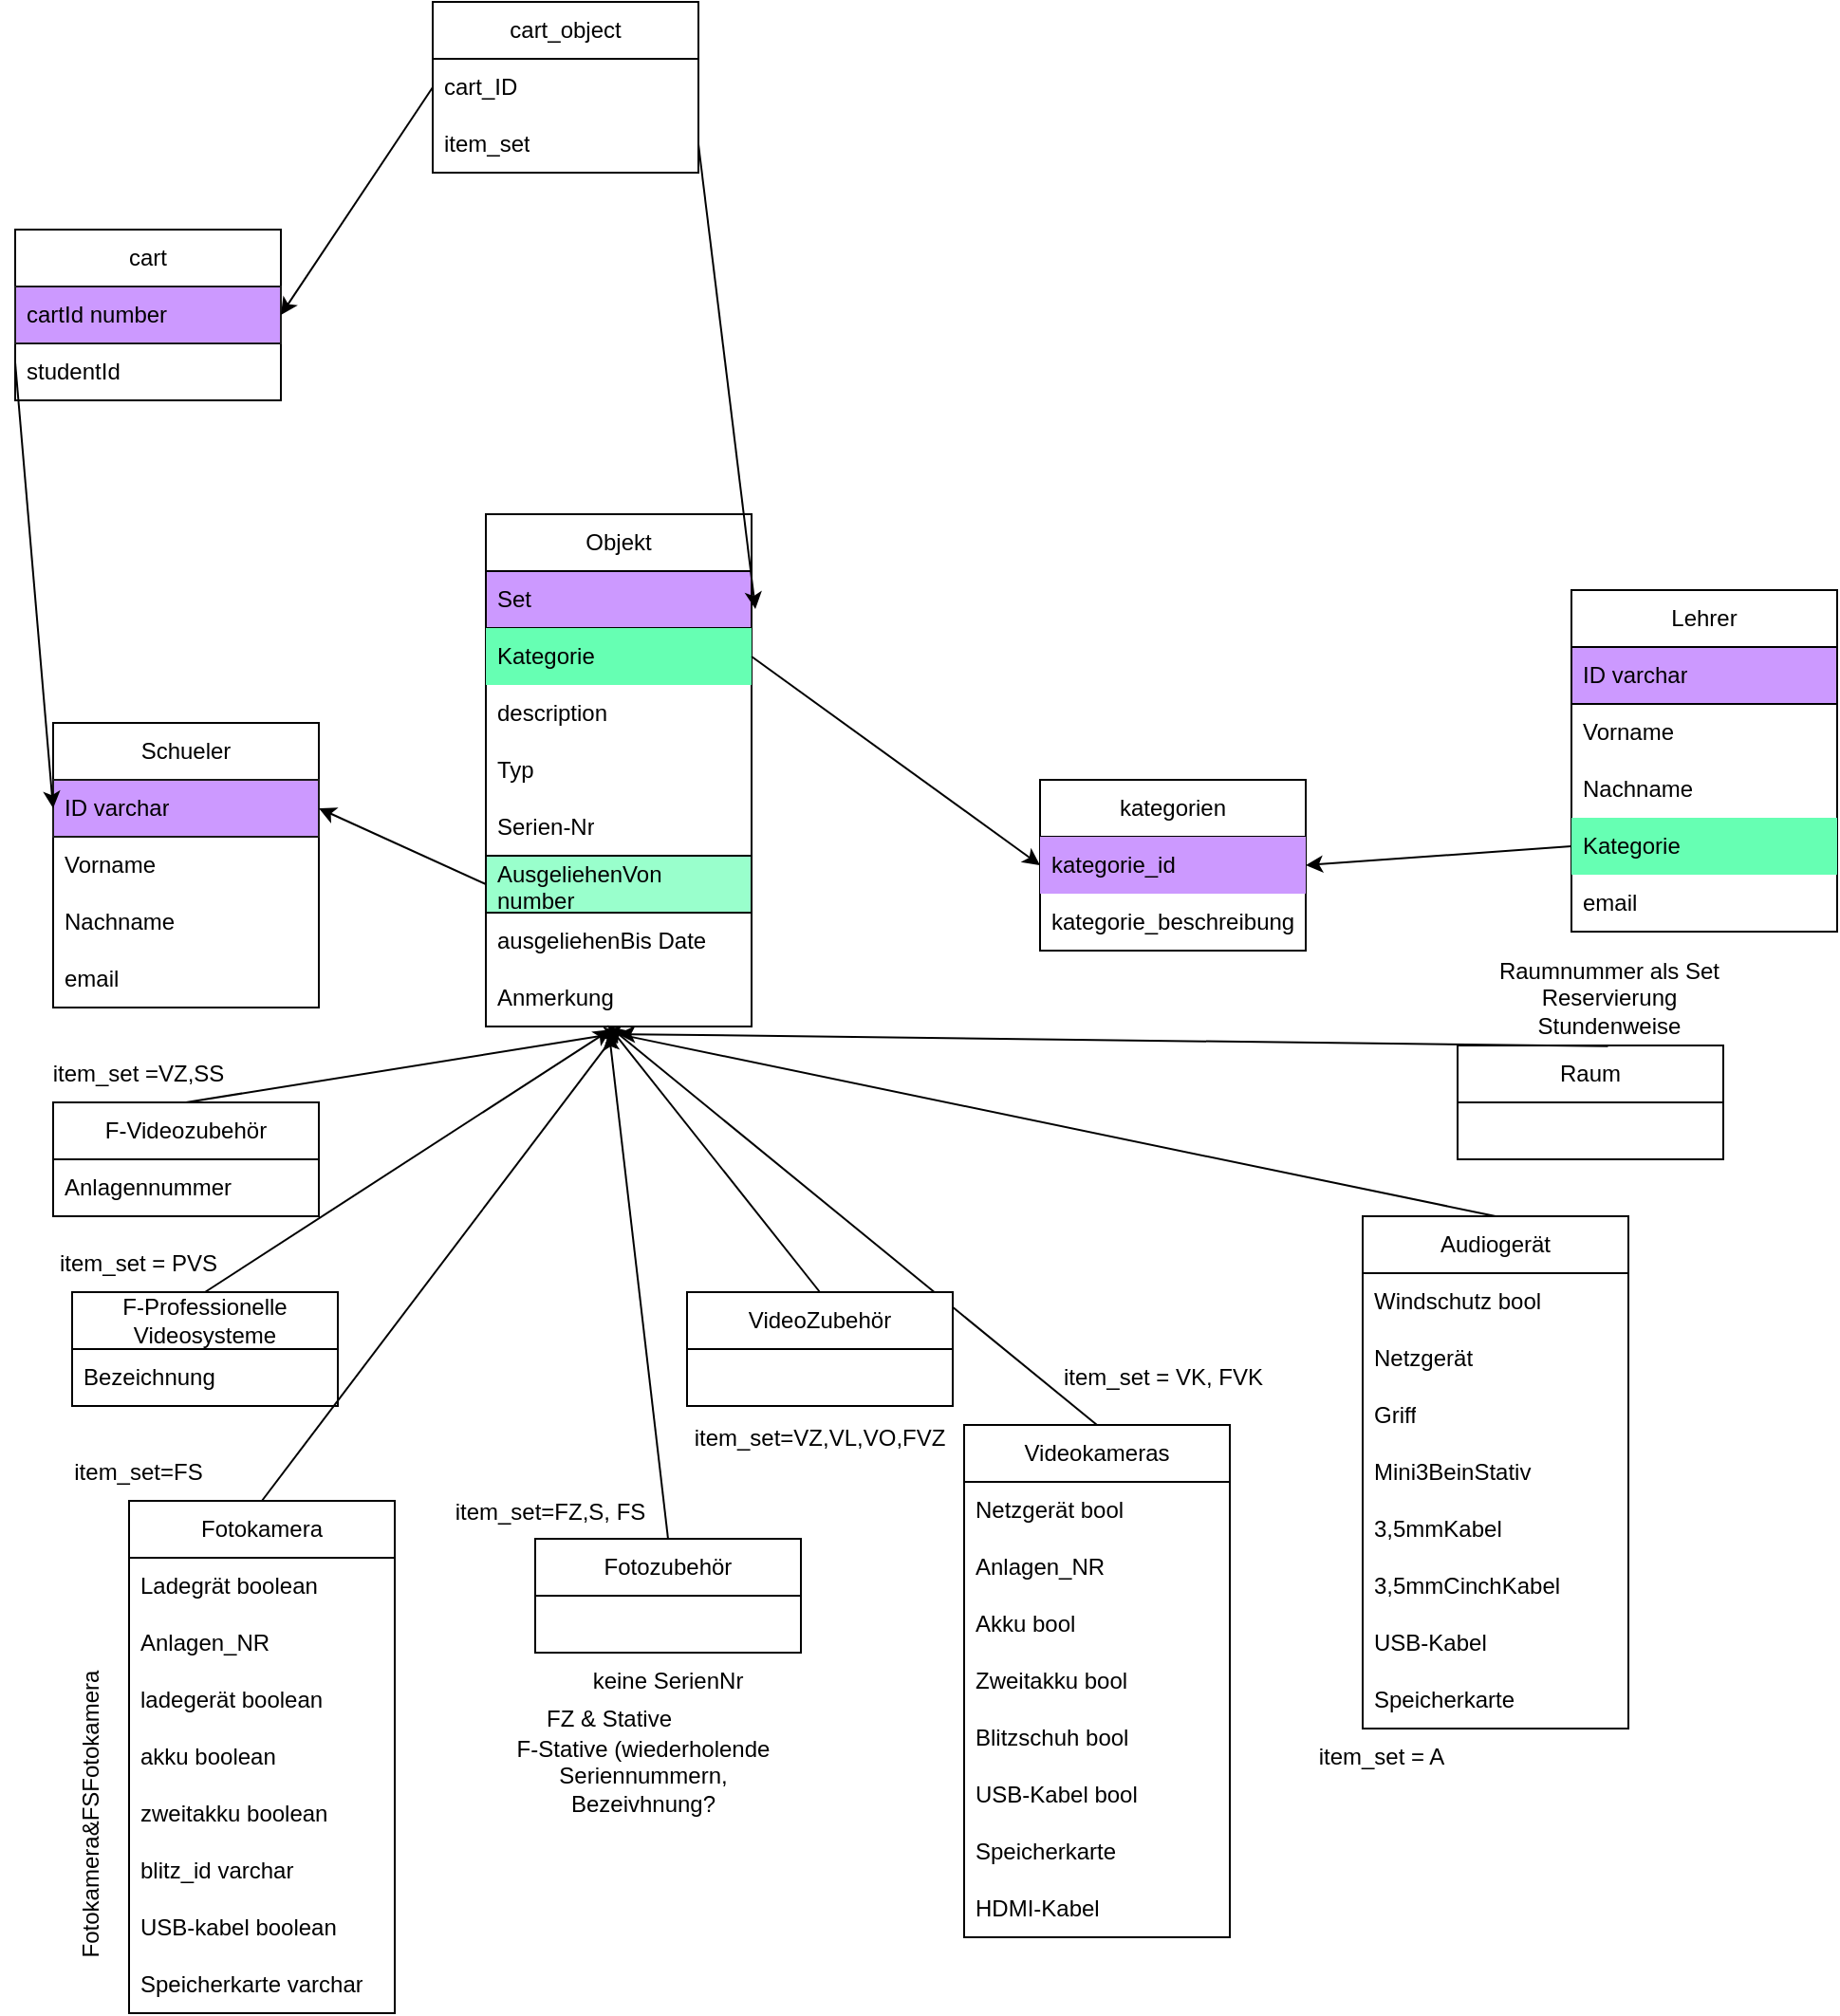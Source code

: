 <mxfile version="26.2.14">
  <diagram name="Seite-1" id="8H9PxSaZLzEZ39isQdqE">
    <mxGraphModel dx="1042" dy="566" grid="1" gridSize="10" guides="1" tooltips="1" connect="1" arrows="1" fold="1" page="1" pageScale="1" pageWidth="827" pageHeight="1169" math="0" shadow="0">
      <root>
        <mxCell id="0" />
        <mxCell id="1" parent="0" />
        <mxCell id="vZjjv3QJ0mu9HqRnyaKK-9" value="" style="endArrow=classic;html=1;rounded=0;exitX=0.5;exitY=0;exitDx=0;exitDy=0;entryX=0.501;entryY=1.053;entryDx=0;entryDy=0;entryPerimeter=0;" parent="1" source="vZjjv3QJ0mu9HqRnyaKK-20" target="vZjjv3QJ0mu9HqRnyaKK-32" edge="1">
          <mxGeometry width="50" height="50" relative="1" as="geometry">
            <mxPoint x="310" y="810" as="sourcePoint" />
            <mxPoint x="480" y="800" as="targetPoint" />
          </mxGeometry>
        </mxCell>
        <mxCell id="vZjjv3QJ0mu9HqRnyaKK-20" value="Fotokamera" style="swimlane;fontStyle=0;childLayout=stackLayout;horizontal=1;startSize=30;horizontalStack=0;resizeParent=1;resizeParentMax=0;resizeLast=0;collapsible=1;marginBottom=0;whiteSpace=wrap;html=1;" parent="1" vertex="1">
          <mxGeometry x="230" y="820" width="140" height="270" as="geometry" />
        </mxCell>
        <mxCell id="vZjjv3QJ0mu9HqRnyaKK-21" value="Ladegrät boolean" style="text;strokeColor=none;fillColor=none;align=left;verticalAlign=middle;spacingLeft=4;spacingRight=4;overflow=hidden;points=[[0,0.5],[1,0.5]];portConstraint=eastwest;rotatable=0;whiteSpace=wrap;html=1;" parent="vZjjv3QJ0mu9HqRnyaKK-20" vertex="1">
          <mxGeometry y="30" width="140" height="30" as="geometry" />
        </mxCell>
        <mxCell id="vZjjv3QJ0mu9HqRnyaKK-53" value="Anlagen_NR" style="text;strokeColor=none;fillColor=none;align=left;verticalAlign=middle;spacingLeft=4;spacingRight=4;overflow=hidden;points=[[0,0.5],[1,0.5]];portConstraint=eastwest;rotatable=0;whiteSpace=wrap;html=1;" parent="vZjjv3QJ0mu9HqRnyaKK-20" vertex="1">
          <mxGeometry y="60" width="140" height="30" as="geometry" />
        </mxCell>
        <mxCell id="MXSqY6j0z_fyvsHPwHsf-1" value="ladegerät boolean" style="text;strokeColor=none;fillColor=none;align=left;verticalAlign=middle;spacingLeft=4;spacingRight=4;overflow=hidden;points=[[0,0.5],[1,0.5]];portConstraint=eastwest;rotatable=0;whiteSpace=wrap;html=1;" parent="vZjjv3QJ0mu9HqRnyaKK-20" vertex="1">
          <mxGeometry y="90" width="140" height="30" as="geometry" />
        </mxCell>
        <mxCell id="vZjjv3QJ0mu9HqRnyaKK-22" value="akku boolean" style="text;strokeColor=none;fillColor=none;align=left;verticalAlign=middle;spacingLeft=4;spacingRight=4;overflow=hidden;points=[[0,0.5],[1,0.5]];portConstraint=eastwest;rotatable=0;whiteSpace=wrap;html=1;" parent="vZjjv3QJ0mu9HqRnyaKK-20" vertex="1">
          <mxGeometry y="120" width="140" height="30" as="geometry" />
        </mxCell>
        <mxCell id="vZjjv3QJ0mu9HqRnyaKK-24" value="zweitakku boolean" style="text;strokeColor=none;fillColor=none;align=left;verticalAlign=middle;spacingLeft=4;spacingRight=4;overflow=hidden;points=[[0,0.5],[1,0.5]];portConstraint=eastwest;rotatable=0;whiteSpace=wrap;html=1;" parent="vZjjv3QJ0mu9HqRnyaKK-20" vertex="1">
          <mxGeometry y="150" width="140" height="30" as="geometry" />
        </mxCell>
        <mxCell id="vZjjv3QJ0mu9HqRnyaKK-23" value="blitz_id varchar" style="text;strokeColor=none;fillColor=none;align=left;verticalAlign=middle;spacingLeft=4;spacingRight=4;overflow=hidden;points=[[0,0.5],[1,0.5]];portConstraint=eastwest;rotatable=0;whiteSpace=wrap;html=1;" parent="vZjjv3QJ0mu9HqRnyaKK-20" vertex="1">
          <mxGeometry y="180" width="140" height="30" as="geometry" />
        </mxCell>
        <mxCell id="vZjjv3QJ0mu9HqRnyaKK-25" value="USB-kabel boolean" style="text;strokeColor=none;fillColor=none;align=left;verticalAlign=middle;spacingLeft=4;spacingRight=4;overflow=hidden;points=[[0,0.5],[1,0.5]];portConstraint=eastwest;rotatable=0;whiteSpace=wrap;html=1;" parent="vZjjv3QJ0mu9HqRnyaKK-20" vertex="1">
          <mxGeometry y="210" width="140" height="30" as="geometry" />
        </mxCell>
        <mxCell id="vZjjv3QJ0mu9HqRnyaKK-26" value="Speicherkarte varchar" style="text;strokeColor=none;fillColor=none;align=left;verticalAlign=middle;spacingLeft=4;spacingRight=4;overflow=hidden;points=[[0,0.5],[1,0.5]];portConstraint=eastwest;rotatable=0;whiteSpace=wrap;html=1;" parent="vZjjv3QJ0mu9HqRnyaKK-20" vertex="1">
          <mxGeometry y="240" width="140" height="30" as="geometry" />
        </mxCell>
        <mxCell id="vZjjv3QJ0mu9HqRnyaKK-27" value="Objekt" style="swimlane;fontStyle=0;childLayout=stackLayout;horizontal=1;startSize=30;horizontalStack=0;resizeParent=1;resizeParentMax=0;resizeLast=0;collapsible=1;marginBottom=0;whiteSpace=wrap;html=1;" parent="1" vertex="1">
          <mxGeometry x="418" y="300" width="140" height="270" as="geometry" />
        </mxCell>
        <mxCell id="vZjjv3QJ0mu9HqRnyaKK-28" value="Set" style="text;strokeColor=#000000;fillColor=#CC99FF;align=left;verticalAlign=middle;spacingLeft=4;spacingRight=4;overflow=hidden;points=[[0,0.5],[1,0.5]];portConstraint=eastwest;rotatable=0;whiteSpace=wrap;html=1;" parent="vZjjv3QJ0mu9HqRnyaKK-27" vertex="1">
          <mxGeometry y="30" width="140" height="30" as="geometry" />
        </mxCell>
        <mxCell id="2YCRPtiz_VRWJLcRXAQW-16" value="Kategorie" style="text;strokeColor=none;fillColor=#66FFB3;align=left;verticalAlign=middle;spacingLeft=4;spacingRight=4;overflow=hidden;points=[[0,0.5],[1,0.5]];portConstraint=eastwest;rotatable=0;whiteSpace=wrap;html=1;" parent="vZjjv3QJ0mu9HqRnyaKK-27" vertex="1">
          <mxGeometry y="60" width="140" height="30" as="geometry" />
        </mxCell>
        <mxCell id="MXSqY6j0z_fyvsHPwHsf-2" value="description" style="text;strokeColor=none;fillColor=none;align=left;verticalAlign=middle;spacingLeft=4;spacingRight=4;overflow=hidden;points=[[0,0.5],[1,0.5]];portConstraint=eastwest;rotatable=0;whiteSpace=wrap;html=1;" parent="vZjjv3QJ0mu9HqRnyaKK-27" vertex="1">
          <mxGeometry y="90" width="140" height="30" as="geometry" />
        </mxCell>
        <mxCell id="vZjjv3QJ0mu9HqRnyaKK-29" value="Typ" style="text;strokeColor=none;fillColor=none;align=left;verticalAlign=middle;spacingLeft=4;spacingRight=4;overflow=hidden;points=[[0,0.5],[1,0.5]];portConstraint=eastwest;rotatable=0;whiteSpace=wrap;html=1;" parent="vZjjv3QJ0mu9HqRnyaKK-27" vertex="1">
          <mxGeometry y="120" width="140" height="30" as="geometry" />
        </mxCell>
        <mxCell id="vZjjv3QJ0mu9HqRnyaKK-30" value="Serien-Nr" style="text;strokeColor=none;fillColor=none;align=left;verticalAlign=middle;spacingLeft=4;spacingRight=4;overflow=hidden;points=[[0,0.5],[1,0.5]];portConstraint=eastwest;rotatable=0;whiteSpace=wrap;html=1;" parent="vZjjv3QJ0mu9HqRnyaKK-27" vertex="1">
          <mxGeometry y="150" width="140" height="30" as="geometry" />
        </mxCell>
        <mxCell id="vZjjv3QJ0mu9HqRnyaKK-90" value="AusgeliehenVon number" style="text;strokeColor=#000000;fillColor=#99FFCC;align=left;verticalAlign=middle;spacingLeft=4;spacingRight=4;overflow=hidden;points=[[0,0.5],[1,0.5]];portConstraint=eastwest;rotatable=0;whiteSpace=wrap;html=1;" parent="vZjjv3QJ0mu9HqRnyaKK-27" vertex="1">
          <mxGeometry y="180" width="140" height="30" as="geometry" />
        </mxCell>
        <mxCell id="2YCRPtiz_VRWJLcRXAQW-7" value="ausgeliehenBis Date" style="text;strokeColor=none;fillColor=none;align=left;verticalAlign=middle;spacingLeft=4;spacingRight=4;overflow=hidden;points=[[0,0.5],[1,0.5]];portConstraint=eastwest;rotatable=0;whiteSpace=wrap;html=1;" parent="vZjjv3QJ0mu9HqRnyaKK-27" vertex="1">
          <mxGeometry y="210" width="140" height="30" as="geometry" />
        </mxCell>
        <mxCell id="vZjjv3QJ0mu9HqRnyaKK-32" value="Anmerkung" style="text;strokeColor=none;fillColor=none;align=left;verticalAlign=middle;spacingLeft=4;spacingRight=4;overflow=hidden;points=[[0,0.5],[1,0.5]];portConstraint=eastwest;rotatable=0;whiteSpace=wrap;html=1;" parent="vZjjv3QJ0mu9HqRnyaKK-27" vertex="1">
          <mxGeometry y="240" width="140" height="30" as="geometry" />
        </mxCell>
        <mxCell id="vZjjv3QJ0mu9HqRnyaKK-33" value="Fotozubehör" style="swimlane;fontStyle=0;childLayout=stackLayout;horizontal=1;startSize=30;horizontalStack=0;resizeParent=1;resizeParentMax=0;resizeLast=0;collapsible=1;marginBottom=0;whiteSpace=wrap;html=1;" parent="1" vertex="1">
          <mxGeometry x="444" y="840" width="140" height="60" as="geometry" />
        </mxCell>
        <mxCell id="vZjjv3QJ0mu9HqRnyaKK-37" value="" style="endArrow=classic;html=1;rounded=0;exitX=0.5;exitY=0;exitDx=0;exitDy=0;entryX=0.464;entryY=1.12;entryDx=0;entryDy=0;entryPerimeter=0;" parent="1" source="vZjjv3QJ0mu9HqRnyaKK-33" target="vZjjv3QJ0mu9HqRnyaKK-32" edge="1">
          <mxGeometry width="50" height="50" relative="1" as="geometry">
            <mxPoint x="290" y="800" as="sourcePoint" />
            <mxPoint x="340" y="750" as="targetPoint" />
          </mxGeometry>
        </mxCell>
        <mxCell id="vZjjv3QJ0mu9HqRnyaKK-38" value="Fotokamera&amp;amp;FSFotokamera" style="text;html=1;align=center;verticalAlign=middle;whiteSpace=wrap;rounded=0;rotation=-90;" parent="1" vertex="1">
          <mxGeometry x="130" y="970" width="160" height="30" as="geometry" />
        </mxCell>
        <mxCell id="vZjjv3QJ0mu9HqRnyaKK-39" value="keine SerienNr" style="text;html=1;align=center;verticalAlign=middle;whiteSpace=wrap;rounded=0;" parent="1" vertex="1">
          <mxGeometry x="404" y="900" width="220" height="30" as="geometry" />
        </mxCell>
        <mxCell id="vZjjv3QJ0mu9HqRnyaKK-44" value="FZ &amp;amp; Stative" style="text;strokeColor=none;fillColor=none;align=left;verticalAlign=middle;spacingLeft=4;spacingRight=4;overflow=hidden;points=[[0,0.5],[1,0.5]];portConstraint=eastwest;rotatable=0;whiteSpace=wrap;html=1;" parent="1" vertex="1">
          <mxGeometry x="444" y="920" width="80" height="30" as="geometry" />
        </mxCell>
        <mxCell id="vZjjv3QJ0mu9HqRnyaKK-45" value="Videokameras" style="swimlane;fontStyle=0;childLayout=stackLayout;horizontal=1;startSize=30;horizontalStack=0;resizeParent=1;resizeParentMax=0;resizeLast=0;collapsible=1;marginBottom=0;whiteSpace=wrap;html=1;" parent="1" vertex="1">
          <mxGeometry x="670" y="780" width="140" height="270" as="geometry" />
        </mxCell>
        <mxCell id="vZjjv3QJ0mu9HqRnyaKK-46" value="Netzgerät bool" style="text;strokeColor=none;fillColor=none;align=left;verticalAlign=middle;spacingLeft=4;spacingRight=4;overflow=hidden;points=[[0,0.5],[1,0.5]];portConstraint=eastwest;rotatable=0;whiteSpace=wrap;html=1;" parent="vZjjv3QJ0mu9HqRnyaKK-45" vertex="1">
          <mxGeometry y="30" width="140" height="30" as="geometry" />
        </mxCell>
        <mxCell id="vZjjv3QJ0mu9HqRnyaKK-31" value="Anlagen_NR" style="text;strokeColor=none;fillColor=none;align=left;verticalAlign=middle;spacingLeft=4;spacingRight=4;overflow=hidden;points=[[0,0.5],[1,0.5]];portConstraint=eastwest;rotatable=0;whiteSpace=wrap;html=1;" parent="vZjjv3QJ0mu9HqRnyaKK-45" vertex="1">
          <mxGeometry y="60" width="140" height="30" as="geometry" />
        </mxCell>
        <mxCell id="vZjjv3QJ0mu9HqRnyaKK-47" value="Akku bool" style="text;strokeColor=none;fillColor=none;align=left;verticalAlign=middle;spacingLeft=4;spacingRight=4;overflow=hidden;points=[[0,0.5],[1,0.5]];portConstraint=eastwest;rotatable=0;whiteSpace=wrap;html=1;" parent="vZjjv3QJ0mu9HqRnyaKK-45" vertex="1">
          <mxGeometry y="90" width="140" height="30" as="geometry" />
        </mxCell>
        <mxCell id="vZjjv3QJ0mu9HqRnyaKK-48" value="Zweitakku bool" style="text;strokeColor=none;fillColor=none;align=left;verticalAlign=middle;spacingLeft=4;spacingRight=4;overflow=hidden;points=[[0,0.5],[1,0.5]];portConstraint=eastwest;rotatable=0;whiteSpace=wrap;html=1;" parent="vZjjv3QJ0mu9HqRnyaKK-45" vertex="1">
          <mxGeometry y="120" width="140" height="30" as="geometry" />
        </mxCell>
        <mxCell id="vZjjv3QJ0mu9HqRnyaKK-49" value="Blitzschuh bool" style="text;strokeColor=none;fillColor=none;align=left;verticalAlign=middle;spacingLeft=4;spacingRight=4;overflow=hidden;points=[[0,0.5],[1,0.5]];portConstraint=eastwest;rotatable=0;whiteSpace=wrap;html=1;" parent="vZjjv3QJ0mu9HqRnyaKK-45" vertex="1">
          <mxGeometry y="150" width="140" height="30" as="geometry" />
        </mxCell>
        <mxCell id="vZjjv3QJ0mu9HqRnyaKK-50" value="USB-Kabel bool" style="text;strokeColor=none;fillColor=none;align=left;verticalAlign=middle;spacingLeft=4;spacingRight=4;overflow=hidden;points=[[0,0.5],[1,0.5]];portConstraint=eastwest;rotatable=0;whiteSpace=wrap;html=1;" parent="vZjjv3QJ0mu9HqRnyaKK-45" vertex="1">
          <mxGeometry y="180" width="140" height="30" as="geometry" />
        </mxCell>
        <mxCell id="vZjjv3QJ0mu9HqRnyaKK-52" value="Speicherkarte" style="text;strokeColor=none;fillColor=none;align=left;verticalAlign=middle;spacingLeft=4;spacingRight=4;overflow=hidden;points=[[0,0.5],[1,0.5]];portConstraint=eastwest;rotatable=0;whiteSpace=wrap;html=1;" parent="vZjjv3QJ0mu9HqRnyaKK-45" vertex="1">
          <mxGeometry y="210" width="140" height="30" as="geometry" />
        </mxCell>
        <mxCell id="vZjjv3QJ0mu9HqRnyaKK-51" value="HDMI-Kabel" style="text;strokeColor=none;fillColor=none;align=left;verticalAlign=middle;spacingLeft=4;spacingRight=4;overflow=hidden;points=[[0,0.5],[1,0.5]];portConstraint=eastwest;rotatable=0;whiteSpace=wrap;html=1;" parent="vZjjv3QJ0mu9HqRnyaKK-45" vertex="1">
          <mxGeometry y="240" width="140" height="30" as="geometry" />
        </mxCell>
        <mxCell id="vZjjv3QJ0mu9HqRnyaKK-54" value="" style="endArrow=classic;html=1;rounded=0;entryX=0.464;entryY=1;entryDx=0;entryDy=0;entryPerimeter=0;" parent="1" target="vZjjv3QJ0mu9HqRnyaKK-32" edge="1">
          <mxGeometry width="50" height="50" relative="1" as="geometry">
            <mxPoint x="740" y="780" as="sourcePoint" />
            <mxPoint x="790" y="730" as="targetPoint" />
          </mxGeometry>
        </mxCell>
        <mxCell id="vZjjv3QJ0mu9HqRnyaKK-55" value="VideoZubehör" style="swimlane;fontStyle=0;childLayout=stackLayout;horizontal=1;startSize=30;horizontalStack=0;resizeParent=1;resizeParentMax=0;resizeLast=0;collapsible=1;marginBottom=0;whiteSpace=wrap;html=1;" parent="1" vertex="1">
          <mxGeometry x="524" y="710" width="140" height="60" as="geometry" />
        </mxCell>
        <mxCell id="vZjjv3QJ0mu9HqRnyaKK-59" value="" style="endArrow=classic;html=1;rounded=0;exitX=0.5;exitY=0;exitDx=0;exitDy=0;entryX=0.459;entryY=0.973;entryDx=0;entryDy=0;entryPerimeter=0;" parent="1" source="vZjjv3QJ0mu9HqRnyaKK-55" target="vZjjv3QJ0mu9HqRnyaKK-32" edge="1">
          <mxGeometry width="50" height="50" relative="1" as="geometry">
            <mxPoint x="760" y="750" as="sourcePoint" />
            <mxPoint x="810" y="700" as="targetPoint" />
          </mxGeometry>
        </mxCell>
        <mxCell id="vZjjv3QJ0mu9HqRnyaKK-60" value="Audiogerät" style="swimlane;fontStyle=0;childLayout=stackLayout;horizontal=1;startSize=30;horizontalStack=0;resizeParent=1;resizeParentMax=0;resizeLast=0;collapsible=1;marginBottom=0;whiteSpace=wrap;html=1;" parent="1" vertex="1">
          <mxGeometry x="880" y="670" width="140" height="270" as="geometry" />
        </mxCell>
        <mxCell id="vZjjv3QJ0mu9HqRnyaKK-61" value="Windschutz bool" style="text;strokeColor=none;fillColor=none;align=left;verticalAlign=middle;spacingLeft=4;spacingRight=4;overflow=hidden;points=[[0,0.5],[1,0.5]];portConstraint=eastwest;rotatable=0;whiteSpace=wrap;html=1;" parent="vZjjv3QJ0mu9HqRnyaKK-60" vertex="1">
          <mxGeometry y="30" width="140" height="30" as="geometry" />
        </mxCell>
        <mxCell id="vZjjv3QJ0mu9HqRnyaKK-62" value="Netzgerät" style="text;strokeColor=none;fillColor=none;align=left;verticalAlign=middle;spacingLeft=4;spacingRight=4;overflow=hidden;points=[[0,0.5],[1,0.5]];portConstraint=eastwest;rotatable=0;whiteSpace=wrap;html=1;" parent="vZjjv3QJ0mu9HqRnyaKK-60" vertex="1">
          <mxGeometry y="60" width="140" height="30" as="geometry" />
        </mxCell>
        <mxCell id="vZjjv3QJ0mu9HqRnyaKK-63" value="Griff" style="text;strokeColor=none;fillColor=none;align=left;verticalAlign=middle;spacingLeft=4;spacingRight=4;overflow=hidden;points=[[0,0.5],[1,0.5]];portConstraint=eastwest;rotatable=0;whiteSpace=wrap;html=1;" parent="vZjjv3QJ0mu9HqRnyaKK-60" vertex="1">
          <mxGeometry y="90" width="140" height="30" as="geometry" />
        </mxCell>
        <mxCell id="vZjjv3QJ0mu9HqRnyaKK-64" value="Mini3BeinStativ" style="text;strokeColor=none;fillColor=none;align=left;verticalAlign=middle;spacingLeft=4;spacingRight=4;overflow=hidden;points=[[0,0.5],[1,0.5]];portConstraint=eastwest;rotatable=0;whiteSpace=wrap;html=1;" parent="vZjjv3QJ0mu9HqRnyaKK-60" vertex="1">
          <mxGeometry y="120" width="140" height="30" as="geometry" />
        </mxCell>
        <mxCell id="vZjjv3QJ0mu9HqRnyaKK-65" value="3,5mmKabel" style="text;strokeColor=none;fillColor=none;align=left;verticalAlign=middle;spacingLeft=4;spacingRight=4;overflow=hidden;points=[[0,0.5],[1,0.5]];portConstraint=eastwest;rotatable=0;whiteSpace=wrap;html=1;" parent="vZjjv3QJ0mu9HqRnyaKK-60" vertex="1">
          <mxGeometry y="150" width="140" height="30" as="geometry" />
        </mxCell>
        <mxCell id="vZjjv3QJ0mu9HqRnyaKK-66" value="3,5mmCinchKabel" style="text;strokeColor=none;fillColor=none;align=left;verticalAlign=middle;spacingLeft=4;spacingRight=4;overflow=hidden;points=[[0,0.5],[1,0.5]];portConstraint=eastwest;rotatable=0;whiteSpace=wrap;html=1;" parent="vZjjv3QJ0mu9HqRnyaKK-60" vertex="1">
          <mxGeometry y="180" width="140" height="30" as="geometry" />
        </mxCell>
        <mxCell id="vZjjv3QJ0mu9HqRnyaKK-67" value="USB-Kabel" style="text;strokeColor=none;fillColor=none;align=left;verticalAlign=middle;spacingLeft=4;spacingRight=4;overflow=hidden;points=[[0,0.5],[1,0.5]];portConstraint=eastwest;rotatable=0;whiteSpace=wrap;html=1;" parent="vZjjv3QJ0mu9HqRnyaKK-60" vertex="1">
          <mxGeometry y="210" width="140" height="30" as="geometry" />
        </mxCell>
        <mxCell id="vZjjv3QJ0mu9HqRnyaKK-68" value="Speicherkarte" style="text;strokeColor=none;fillColor=none;align=left;verticalAlign=middle;spacingLeft=4;spacingRight=4;overflow=hidden;points=[[0,0.5],[1,0.5]];portConstraint=eastwest;rotatable=0;whiteSpace=wrap;html=1;" parent="vZjjv3QJ0mu9HqRnyaKK-60" vertex="1">
          <mxGeometry y="240" width="140" height="30" as="geometry" />
        </mxCell>
        <mxCell id="vZjjv3QJ0mu9HqRnyaKK-69" value="" style="endArrow=classic;html=1;rounded=0;entryX=0.441;entryY=1.08;entryDx=0;entryDy=0;entryPerimeter=0;exitX=0.5;exitY=0;exitDx=0;exitDy=0;" parent="1" source="vZjjv3QJ0mu9HqRnyaKK-60" target="vZjjv3QJ0mu9HqRnyaKK-32" edge="1">
          <mxGeometry width="50" height="50" relative="1" as="geometry">
            <mxPoint x="910" y="620" as="sourcePoint" />
            <mxPoint x="960" y="570" as="targetPoint" />
          </mxGeometry>
        </mxCell>
        <mxCell id="vZjjv3QJ0mu9HqRnyaKK-70" value="F-Professionelle Videosysteme" style="swimlane;fontStyle=0;childLayout=stackLayout;horizontal=1;startSize=30;horizontalStack=0;resizeParent=1;resizeParentMax=0;resizeLast=0;collapsible=1;marginBottom=0;whiteSpace=wrap;html=1;" parent="1" vertex="1">
          <mxGeometry x="200" y="710" width="140" height="60" as="geometry" />
        </mxCell>
        <mxCell id="vZjjv3QJ0mu9HqRnyaKK-71" value="Bezeichnung" style="text;strokeColor=none;fillColor=none;align=left;verticalAlign=middle;spacingLeft=4;spacingRight=4;overflow=hidden;points=[[0,0.5],[1,0.5]];portConstraint=eastwest;rotatable=0;whiteSpace=wrap;html=1;" parent="vZjjv3QJ0mu9HqRnyaKK-70" vertex="1">
          <mxGeometry y="30" width="140" height="30" as="geometry" />
        </mxCell>
        <mxCell id="vZjjv3QJ0mu9HqRnyaKK-74" value="" style="endArrow=classic;html=1;rounded=0;exitX=0.5;exitY=0;exitDx=0;exitDy=0;entryX=0.47;entryY=1.053;entryDx=0;entryDy=0;entryPerimeter=0;" parent="1" source="vZjjv3QJ0mu9HqRnyaKK-70" target="vZjjv3QJ0mu9HqRnyaKK-32" edge="1">
          <mxGeometry width="50" height="50" relative="1" as="geometry">
            <mxPoint x="390" y="560" as="sourcePoint" />
            <mxPoint x="440" y="510" as="targetPoint" />
          </mxGeometry>
        </mxCell>
        <mxCell id="vZjjv3QJ0mu9HqRnyaKK-79" value="F-Stative (wiederholende Seriennummern, Bezeivhnung?" style="text;html=1;align=center;verticalAlign=middle;whiteSpace=wrap;rounded=0;" parent="1" vertex="1">
          <mxGeometry x="418" y="950" width="166" height="30" as="geometry" />
        </mxCell>
        <mxCell id="vZjjv3QJ0mu9HqRnyaKK-81" value="F-Videozubehör" style="swimlane;fontStyle=0;childLayout=stackLayout;horizontal=1;startSize=30;horizontalStack=0;resizeParent=1;resizeParentMax=0;resizeLast=0;collapsible=1;marginBottom=0;whiteSpace=wrap;html=1;" parent="1" vertex="1">
          <mxGeometry x="190" y="610" width="140" height="60" as="geometry" />
        </mxCell>
        <mxCell id="vZjjv3QJ0mu9HqRnyaKK-82" value="Anlagennummer" style="text;strokeColor=none;fillColor=none;align=left;verticalAlign=middle;spacingLeft=4;spacingRight=4;overflow=hidden;points=[[0,0.5],[1,0.5]];portConstraint=eastwest;rotatable=0;whiteSpace=wrap;html=1;" parent="vZjjv3QJ0mu9HqRnyaKK-81" vertex="1">
          <mxGeometry y="30" width="140" height="30" as="geometry" />
        </mxCell>
        <mxCell id="vZjjv3QJ0mu9HqRnyaKK-85" value="" style="endArrow=classic;html=1;rounded=0;entryX=0.51;entryY=1.107;entryDx=0;entryDy=0;entryPerimeter=0;exitX=0.5;exitY=0;exitDx=0;exitDy=0;" parent="1" source="vZjjv3QJ0mu9HqRnyaKK-81" target="vZjjv3QJ0mu9HqRnyaKK-32" edge="1">
          <mxGeometry width="50" height="50" relative="1" as="geometry">
            <mxPoint x="280" y="520" as="sourcePoint" />
            <mxPoint x="330" y="470" as="targetPoint" />
          </mxGeometry>
        </mxCell>
        <mxCell id="vZjjv3QJ0mu9HqRnyaKK-86" value="Raum" style="swimlane;fontStyle=0;childLayout=stackLayout;horizontal=1;startSize=30;horizontalStack=0;resizeParent=1;resizeParentMax=0;resizeLast=0;collapsible=1;marginBottom=0;whiteSpace=wrap;html=1;" parent="1" vertex="1">
          <mxGeometry x="930" y="580" width="140" height="60" as="geometry" />
        </mxCell>
        <mxCell id="vZjjv3QJ0mu9HqRnyaKK-92" value="" style="endArrow=classic;html=1;rounded=0;entryX=0.497;entryY=1.133;entryDx=0;entryDy=0;entryPerimeter=0;exitX=0.566;exitY=0.007;exitDx=0;exitDy=0;exitPerimeter=0;" parent="1" source="vZjjv3QJ0mu9HqRnyaKK-86" target="vZjjv3QJ0mu9HqRnyaKK-32" edge="1">
          <mxGeometry width="50" height="50" relative="1" as="geometry">
            <mxPoint x="910" y="460" as="sourcePoint" />
            <mxPoint x="960" y="410" as="targetPoint" />
          </mxGeometry>
        </mxCell>
        <mxCell id="vZjjv3QJ0mu9HqRnyaKK-93" value="Raumnummer als Set&lt;div&gt;Reservierung Stundenweise&lt;/div&gt;" style="text;html=1;align=center;verticalAlign=middle;whiteSpace=wrap;rounded=0;" parent="1" vertex="1">
          <mxGeometry x="940" y="540" width="140" height="30" as="geometry" />
        </mxCell>
        <mxCell id="2YCRPtiz_VRWJLcRXAQW-1" value="Schueler" style="swimlane;fontStyle=0;childLayout=stackLayout;horizontal=1;startSize=30;horizontalStack=0;resizeParent=1;resizeParentMax=0;resizeLast=0;collapsible=1;marginBottom=0;whiteSpace=wrap;html=1;" parent="1" vertex="1">
          <mxGeometry x="190" y="410" width="140" height="150" as="geometry" />
        </mxCell>
        <mxCell id="2YCRPtiz_VRWJLcRXAQW-2" value="ID varchar" style="text;strokeColor=#1A1A1A;fillColor=#CC99FF;align=left;verticalAlign=middle;spacingLeft=4;spacingRight=4;overflow=hidden;points=[[0,0.5],[1,0.5]];portConstraint=eastwest;rotatable=0;whiteSpace=wrap;html=1;" parent="2YCRPtiz_VRWJLcRXAQW-1" vertex="1">
          <mxGeometry y="30" width="140" height="30" as="geometry" />
        </mxCell>
        <mxCell id="2YCRPtiz_VRWJLcRXAQW-4" value="Vorname" style="text;strokeColor=none;fillColor=none;align=left;verticalAlign=middle;spacingLeft=4;spacingRight=4;overflow=hidden;points=[[0,0.5],[1,0.5]];portConstraint=eastwest;rotatable=0;whiteSpace=wrap;html=1;" parent="2YCRPtiz_VRWJLcRXAQW-1" vertex="1">
          <mxGeometry y="60" width="140" height="30" as="geometry" />
        </mxCell>
        <mxCell id="2YCRPtiz_VRWJLcRXAQW-5" value="Nachname" style="text;strokeColor=none;fillColor=none;align=left;verticalAlign=middle;spacingLeft=4;spacingRight=4;overflow=hidden;points=[[0,0.5],[1,0.5]];portConstraint=eastwest;rotatable=0;whiteSpace=wrap;html=1;" parent="2YCRPtiz_VRWJLcRXAQW-1" vertex="1">
          <mxGeometry y="90" width="140" height="30" as="geometry" />
        </mxCell>
        <mxCell id="2YCRPtiz_VRWJLcRXAQW-8" value="email" style="text;strokeColor=none;fillColor=none;align=left;verticalAlign=middle;spacingLeft=4;spacingRight=4;overflow=hidden;points=[[0,0.5],[1,0.5]];portConstraint=eastwest;rotatable=0;whiteSpace=wrap;html=1;" parent="2YCRPtiz_VRWJLcRXAQW-1" vertex="1">
          <mxGeometry y="120" width="140" height="30" as="geometry" />
        </mxCell>
        <mxCell id="2YCRPtiz_VRWJLcRXAQW-6" value="" style="endArrow=classic;html=1;rounded=0;exitX=0;exitY=0.5;exitDx=0;exitDy=0;entryX=1;entryY=0.5;entryDx=0;entryDy=0;" parent="1" source="vZjjv3QJ0mu9HqRnyaKK-90" target="2YCRPtiz_VRWJLcRXAQW-2" edge="1">
          <mxGeometry width="50" height="50" relative="1" as="geometry">
            <mxPoint x="570" y="570" as="sourcePoint" />
            <mxPoint x="620" y="520" as="targetPoint" />
          </mxGeometry>
        </mxCell>
        <mxCell id="2YCRPtiz_VRWJLcRXAQW-9" value="Lehrer" style="swimlane;fontStyle=0;childLayout=stackLayout;horizontal=1;startSize=30;horizontalStack=0;resizeParent=1;resizeParentMax=0;resizeLast=0;collapsible=1;marginBottom=0;whiteSpace=wrap;html=1;" parent="1" vertex="1">
          <mxGeometry x="990" y="340" width="140" height="180" as="geometry" />
        </mxCell>
        <mxCell id="2YCRPtiz_VRWJLcRXAQW-10" value="ID varchar" style="text;strokeColor=#000000;fillColor=#CC99FF;align=left;verticalAlign=middle;spacingLeft=4;spacingRight=4;overflow=hidden;points=[[0,0.5],[1,0.5]];portConstraint=eastwest;rotatable=0;whiteSpace=wrap;html=1;" parent="2YCRPtiz_VRWJLcRXAQW-9" vertex="1">
          <mxGeometry y="30" width="140" height="30" as="geometry" />
        </mxCell>
        <mxCell id="2YCRPtiz_VRWJLcRXAQW-11" value="Vorname" style="text;strokeColor=none;fillColor=none;align=left;verticalAlign=middle;spacingLeft=4;spacingRight=4;overflow=hidden;points=[[0,0.5],[1,0.5]];portConstraint=eastwest;rotatable=0;whiteSpace=wrap;html=1;" parent="2YCRPtiz_VRWJLcRXAQW-9" vertex="1">
          <mxGeometry y="60" width="140" height="30" as="geometry" />
        </mxCell>
        <mxCell id="2YCRPtiz_VRWJLcRXAQW-12" value="Nachname" style="text;strokeColor=none;fillColor=none;align=left;verticalAlign=middle;spacingLeft=4;spacingRight=4;overflow=hidden;points=[[0,0.5],[1,0.5]];portConstraint=eastwest;rotatable=0;whiteSpace=wrap;html=1;" parent="2YCRPtiz_VRWJLcRXAQW-9" vertex="1">
          <mxGeometry y="90" width="140" height="30" as="geometry" />
        </mxCell>
        <mxCell id="2YCRPtiz_VRWJLcRXAQW-15" value="Kategorie" style="text;strokeColor=none;fillColor=#66FFB3;align=left;verticalAlign=middle;spacingLeft=4;spacingRight=4;overflow=hidden;points=[[0,0.5],[1,0.5]];portConstraint=eastwest;rotatable=0;whiteSpace=wrap;html=1;" parent="2YCRPtiz_VRWJLcRXAQW-9" vertex="1">
          <mxGeometry y="120" width="140" height="30" as="geometry" />
        </mxCell>
        <mxCell id="2YCRPtiz_VRWJLcRXAQW-13" value="email" style="text;strokeColor=none;fillColor=none;align=left;verticalAlign=middle;spacingLeft=4;spacingRight=4;overflow=hidden;points=[[0,0.5],[1,0.5]];portConstraint=eastwest;rotatable=0;whiteSpace=wrap;html=1;" parent="2YCRPtiz_VRWJLcRXAQW-9" vertex="1">
          <mxGeometry y="150" width="140" height="30" as="geometry" />
        </mxCell>
        <mxCell id="t7nasU8eyLdPaefH-W5d-1" value="item_set =VZ,SS" style="text;html=1;align=center;verticalAlign=middle;whiteSpace=wrap;rounded=0;" parent="1" vertex="1">
          <mxGeometry x="180" y="580" width="110" height="30" as="geometry" />
        </mxCell>
        <mxCell id="t7nasU8eyLdPaefH-W5d-2" value="item_set = PVS" style="text;html=1;align=center;verticalAlign=middle;whiteSpace=wrap;rounded=0;" parent="1" vertex="1">
          <mxGeometry x="170" y="680" width="130" height="30" as="geometry" />
        </mxCell>
        <mxCell id="t7nasU8eyLdPaefH-W5d-3" value="item_set=FS" style="text;html=1;align=center;verticalAlign=middle;whiteSpace=wrap;rounded=0;" parent="1" vertex="1">
          <mxGeometry x="190" y="790" width="90" height="30" as="geometry" />
        </mxCell>
        <mxCell id="t7nasU8eyLdPaefH-W5d-4" value="item_set=FZ,S, FS" style="text;html=1;align=center;verticalAlign=middle;whiteSpace=wrap;rounded=0;" parent="1" vertex="1">
          <mxGeometry x="400" y="811" width="104" height="30" as="geometry" />
        </mxCell>
        <mxCell id="t7nasU8eyLdPaefH-W5d-5" value="item_set = VK, FVK" style="text;html=1;align=center;verticalAlign=middle;whiteSpace=wrap;rounded=0;" parent="1" vertex="1">
          <mxGeometry x="720" y="740" width="110" height="30" as="geometry" />
        </mxCell>
        <mxCell id="t7nasU8eyLdPaefH-W5d-6" value="item_set=VZ,VL,VO,FVZ" style="text;html=1;align=center;verticalAlign=middle;whiteSpace=wrap;rounded=0;" parent="1" vertex="1">
          <mxGeometry x="524" y="762" width="140" height="49" as="geometry" />
        </mxCell>
        <mxCell id="t7nasU8eyLdPaefH-W5d-7" value="item_set = A" style="text;html=1;align=center;verticalAlign=middle;whiteSpace=wrap;rounded=0;" parent="1" vertex="1">
          <mxGeometry x="820" y="940" width="140" height="30" as="geometry" />
        </mxCell>
        <mxCell id="t7nasU8eyLdPaefH-W5d-12" value="kategorien" style="swimlane;fontStyle=0;childLayout=stackLayout;horizontal=1;startSize=30;horizontalStack=0;resizeParent=1;resizeParentMax=0;resizeLast=0;collapsible=1;marginBottom=0;whiteSpace=wrap;html=1;" parent="1" vertex="1">
          <mxGeometry x="710" y="440" width="140" height="90" as="geometry" />
        </mxCell>
        <mxCell id="t7nasU8eyLdPaefH-W5d-13" value="kategorie_id" style="text;strokeColor=none;fillColor=#CC99FF;align=left;verticalAlign=middle;spacingLeft=4;spacingRight=4;overflow=hidden;points=[[0,0.5],[1,0.5]];portConstraint=eastwest;rotatable=0;whiteSpace=wrap;html=1;" parent="t7nasU8eyLdPaefH-W5d-12" vertex="1">
          <mxGeometry y="30" width="140" height="30" as="geometry" />
        </mxCell>
        <mxCell id="t7nasU8eyLdPaefH-W5d-14" value="kategorie_beschreibung" style="text;strokeColor=none;fillColor=none;align=left;verticalAlign=middle;spacingLeft=4;spacingRight=4;overflow=hidden;points=[[0,0.5],[1,0.5]];portConstraint=eastwest;rotatable=0;whiteSpace=wrap;html=1;" parent="t7nasU8eyLdPaefH-W5d-12" vertex="1">
          <mxGeometry y="60" width="140" height="30" as="geometry" />
        </mxCell>
        <mxCell id="t7nasU8eyLdPaefH-W5d-16" value="" style="endArrow=classic;html=1;rounded=0;exitX=1;exitY=0.5;exitDx=0;exitDy=0;entryX=0;entryY=0.5;entryDx=0;entryDy=0;" parent="1" source="2YCRPtiz_VRWJLcRXAQW-16" target="t7nasU8eyLdPaefH-W5d-13" edge="1">
          <mxGeometry width="50" height="50" relative="1" as="geometry">
            <mxPoint x="750" y="530" as="sourcePoint" />
            <mxPoint x="800" y="480" as="targetPoint" />
          </mxGeometry>
        </mxCell>
        <mxCell id="t7nasU8eyLdPaefH-W5d-17" value="" style="endArrow=classic;html=1;rounded=0;exitX=0;exitY=0.5;exitDx=0;exitDy=0;entryX=1;entryY=0.5;entryDx=0;entryDy=0;" parent="1" source="2YCRPtiz_VRWJLcRXAQW-15" target="t7nasU8eyLdPaefH-W5d-13" edge="1">
          <mxGeometry width="50" height="50" relative="1" as="geometry">
            <mxPoint x="750" y="530" as="sourcePoint" />
            <mxPoint x="800" y="480" as="targetPoint" />
          </mxGeometry>
        </mxCell>
        <mxCell id="4WXC7h5pi53X0GRvXRgh-1" value="cart" style="swimlane;fontStyle=0;childLayout=stackLayout;horizontal=1;startSize=30;horizontalStack=0;resizeParent=1;resizeParentMax=0;resizeLast=0;collapsible=1;marginBottom=0;whiteSpace=wrap;html=1;" parent="1" vertex="1">
          <mxGeometry x="170" y="150" width="140" height="90" as="geometry" />
        </mxCell>
        <mxCell id="4WXC7h5pi53X0GRvXRgh-9" value="" style="endArrow=classic;html=1;rounded=0;entryX=0;entryY=0.5;entryDx=0;entryDy=0;" parent="4WXC7h5pi53X0GRvXRgh-1" target="2YCRPtiz_VRWJLcRXAQW-2" edge="1">
          <mxGeometry width="50" height="50" relative="1" as="geometry">
            <mxPoint y="70" as="sourcePoint" />
            <mxPoint x="50" y="20" as="targetPoint" />
          </mxGeometry>
        </mxCell>
        <mxCell id="4WXC7h5pi53X0GRvXRgh-2" value="cartId number" style="text;strokeColor=#1A1A1A;fillColor=#CC99FF;align=left;verticalAlign=middle;spacingLeft=4;spacingRight=4;overflow=hidden;points=[[0,0.5],[1,0.5]];portConstraint=eastwest;rotatable=0;whiteSpace=wrap;html=1;" parent="4WXC7h5pi53X0GRvXRgh-1" vertex="1">
          <mxGeometry y="30" width="140" height="30" as="geometry" />
        </mxCell>
        <mxCell id="4WXC7h5pi53X0GRvXRgh-3" value="studentId" style="text;strokeColor=none;fillColor=none;align=left;verticalAlign=middle;spacingLeft=4;spacingRight=4;overflow=hidden;points=[[0,0.5],[1,0.5]];portConstraint=eastwest;rotatable=0;whiteSpace=wrap;html=1;" parent="4WXC7h5pi53X0GRvXRgh-1" vertex="1">
          <mxGeometry y="60" width="140" height="30" as="geometry" />
        </mxCell>
        <mxCell id="4WXC7h5pi53X0GRvXRgh-11" value="cart_object" style="swimlane;fontStyle=0;childLayout=stackLayout;horizontal=1;startSize=30;horizontalStack=0;resizeParent=1;resizeParentMax=0;resizeLast=0;collapsible=1;marginBottom=0;whiteSpace=wrap;html=1;" parent="1" vertex="1">
          <mxGeometry x="390" y="30" width="140" height="90" as="geometry" />
        </mxCell>
        <mxCell id="4WXC7h5pi53X0GRvXRgh-13" value="cart_ID&amp;nbsp;" style="text;strokeColor=none;fillColor=none;align=left;verticalAlign=middle;spacingLeft=4;spacingRight=4;overflow=hidden;points=[[0,0.5],[1,0.5]];portConstraint=eastwest;rotatable=0;whiteSpace=wrap;html=1;" parent="4WXC7h5pi53X0GRvXRgh-11" vertex="1">
          <mxGeometry y="30" width="140" height="30" as="geometry" />
        </mxCell>
        <mxCell id="4WXC7h5pi53X0GRvXRgh-14" value="item_set" style="text;strokeColor=none;fillColor=none;align=left;verticalAlign=middle;spacingLeft=4;spacingRight=4;overflow=hidden;points=[[0,0.5],[1,0.5]];portConstraint=eastwest;rotatable=0;whiteSpace=wrap;html=1;" parent="4WXC7h5pi53X0GRvXRgh-11" vertex="1">
          <mxGeometry y="60" width="140" height="30" as="geometry" />
        </mxCell>
        <mxCell id="4WXC7h5pi53X0GRvXRgh-17" value="" style="endArrow=classic;html=1;rounded=0;exitX=0;exitY=0.5;exitDx=0;exitDy=0;entryX=1;entryY=0.5;entryDx=0;entryDy=0;" parent="1" source="4WXC7h5pi53X0GRvXRgh-13" target="4WXC7h5pi53X0GRvXRgh-1" edge="1">
          <mxGeometry width="50" height="50" relative="1" as="geometry">
            <mxPoint x="490" y="220" as="sourcePoint" />
            <mxPoint x="540" y="170" as="targetPoint" />
          </mxGeometry>
        </mxCell>
        <mxCell id="4WXC7h5pi53X0GRvXRgh-18" value="" style="endArrow=classic;html=1;rounded=0;exitX=1;exitY=0.5;exitDx=0;exitDy=0;" parent="1" source="4WXC7h5pi53X0GRvXRgh-14" edge="1">
          <mxGeometry width="50" height="50" relative="1" as="geometry">
            <mxPoint x="490" y="220" as="sourcePoint" />
            <mxPoint x="560" y="350" as="targetPoint" />
          </mxGeometry>
        </mxCell>
      </root>
    </mxGraphModel>
  </diagram>
</mxfile>
